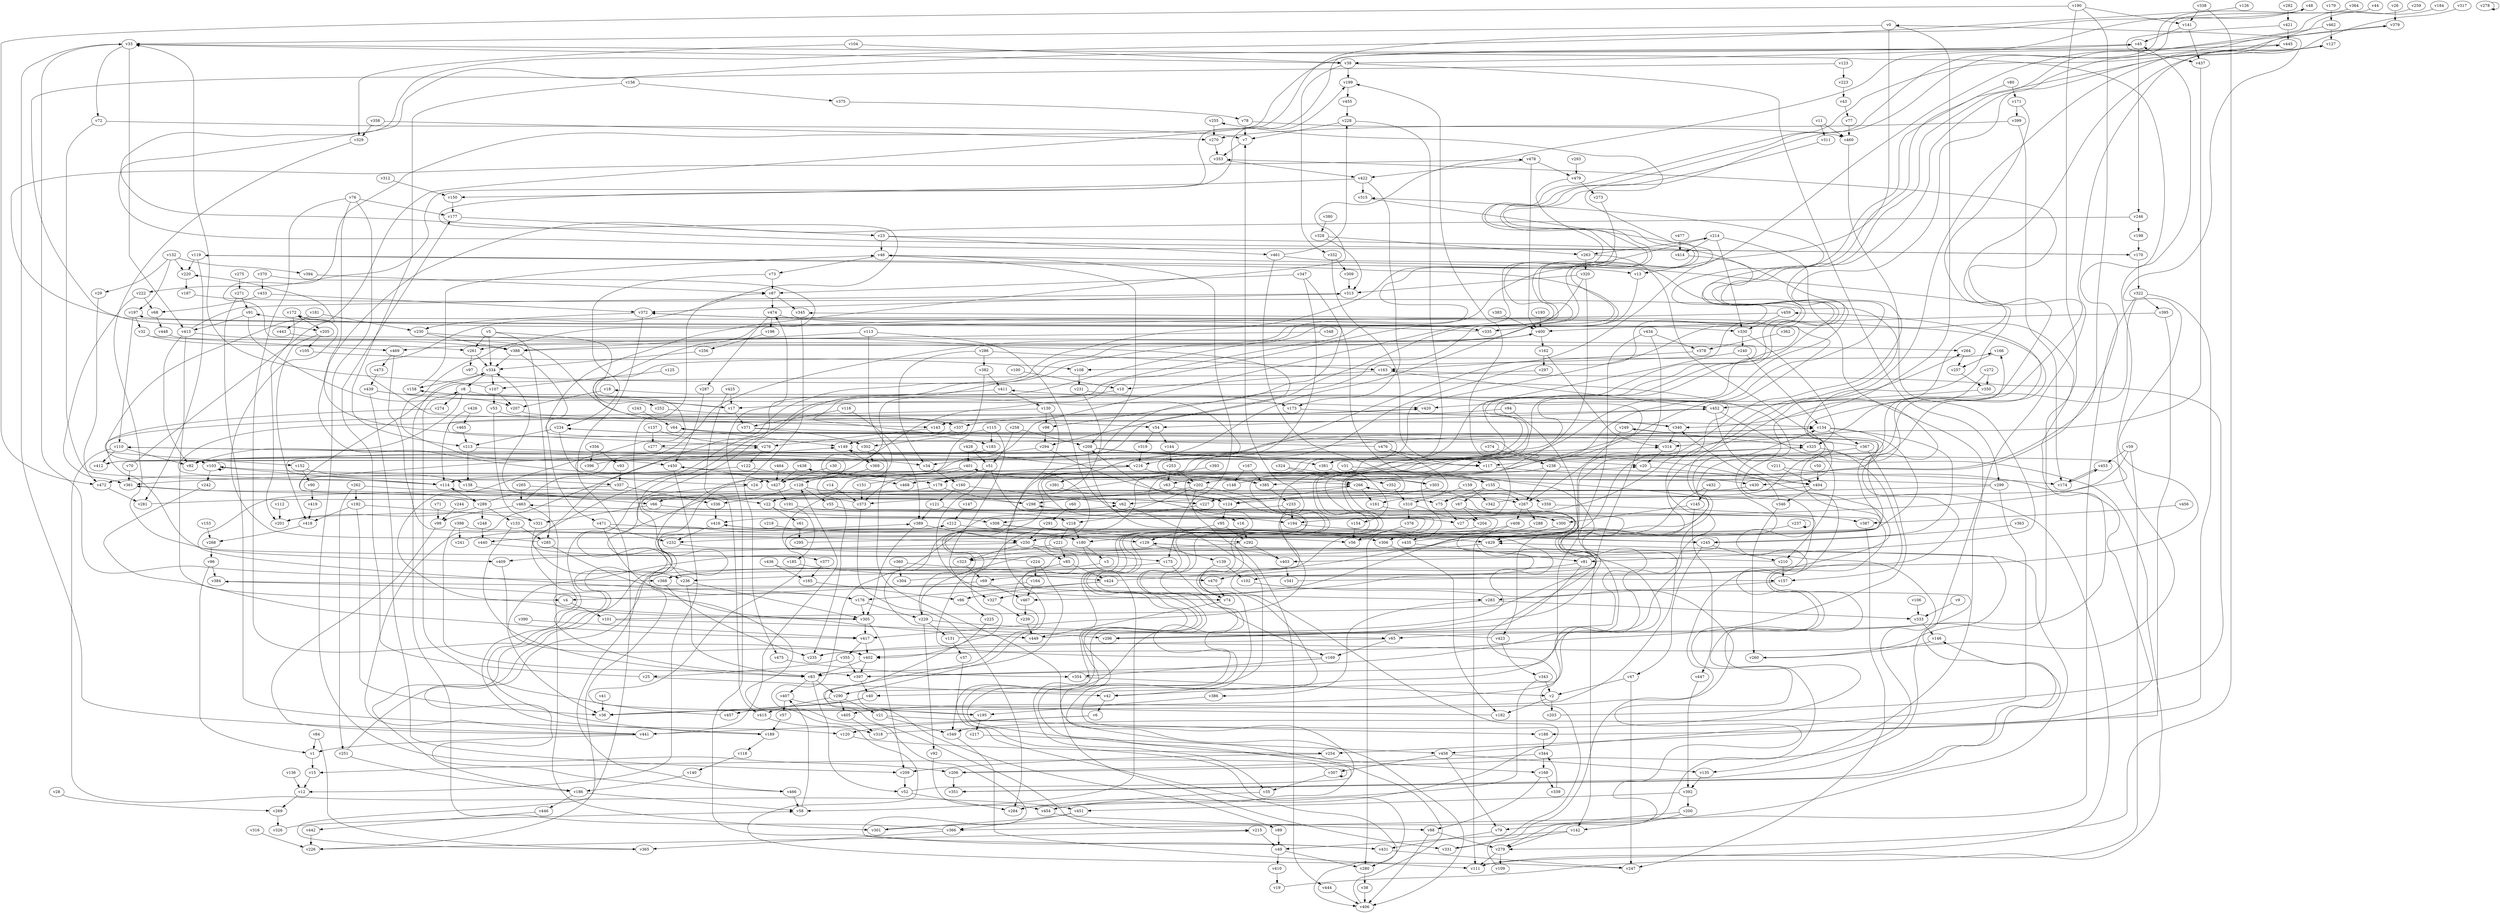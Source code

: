 // Benchmark game 707 - 480 vertices
// time_bound: 137
// targets: v135
digraph G {
    v0 [name="v0", player=1];
    v1 [name="v1", player=0];
    v2 [name="v2", player=1];
    v3 [name="v3", player=1];
    v4 [name="v4", player=0];
    v5 [name="v5", player=0];
    v6 [name="v6", player=0];
    v7 [name="v7", player=0];
    v8 [name="v8", player=0];
    v9 [name="v9", player=1];
    v10 [name="v10", player=1];
    v11 [name="v11", player=0];
    v12 [name="v12", player=1];
    v13 [name="v13", player=1];
    v14 [name="v14", player=0];
    v15 [name="v15", player=0];
    v16 [name="v16", player=1];
    v17 [name="v17", player=1];
    v18 [name="v18", player=0];
    v19 [name="v19", player=1];
    v20 [name="v20", player=1];
    v21 [name="v21", player=0];
    v22 [name="v22", player=0];
    v23 [name="v23", player=1];
    v24 [name="v24", player=1];
    v25 [name="v25", player=1];
    v26 [name="v26", player=1];
    v27 [name="v27", player=0];
    v28 [name="v28", player=1];
    v29 [name="v29", player=1];
    v30 [name="v30", player=0];
    v31 [name="v31", player=1];
    v32 [name="v32", player=0];
    v33 [name="v33", player=1];
    v34 [name="v34", player=1];
    v35 [name="v35", player=0];
    v36 [name="v36", player=0];
    v37 [name="v37", player=0];
    v38 [name="v38", player=0];
    v39 [name="v39", player=0];
    v40 [name="v40", player=1];
    v41 [name="v41", player=1];
    v42 [name="v42", player=1];
    v43 [name="v43", player=0];
    v44 [name="v44", player=0];
    v45 [name="v45", player=1];
    v46 [name="v46", player=0];
    v47 [name="v47", player=0];
    v48 [name="v48", player=0];
    v49 [name="v49", player=1];
    v50 [name="v50", player=0];
    v51 [name="v51", player=0];
    v52 [name="v52", player=1];
    v53 [name="v53", player=0];
    v54 [name="v54", player=0];
    v55 [name="v55", player=1];
    v56 [name="v56", player=0];
    v57 [name="v57", player=1];
    v58 [name="v58", player=1];
    v59 [name="v59", player=0];
    v60 [name="v60", player=0];
    v61 [name="v61", player=0];
    v62 [name="v62", player=0];
    v63 [name="v63", player=0];
    v64 [name="v64", player=1];
    v65 [name="v65", player=1];
    v66 [name="v66", player=1];
    v67 [name="v67", player=1];
    v68 [name="v68", player=0];
    v69 [name="v69", player=0];
    v70 [name="v70", player=0];
    v71 [name="v71", player=1];
    v72 [name="v72", player=0];
    v73 [name="v73", player=1];
    v74 [name="v74", player=1];
    v75 [name="v75", player=0];
    v76 [name="v76", player=1];
    v77 [name="v77", player=0];
    v78 [name="v78", player=0];
    v79 [name="v79", player=1];
    v80 [name="v80", player=1];
    v81 [name="v81", player=0];
    v82 [name="v82", player=1];
    v83 [name="v83", player=0];
    v84 [name="v84", player=0];
    v85 [name="v85", player=1];
    v86 [name="v86", player=0];
    v87 [name="v87", player=0];
    v88 [name="v88", player=1];
    v89 [name="v89", player=1];
    v90 [name="v90", player=0];
    v91 [name="v91", player=1];
    v92 [name="v92", player=0];
    v93 [name="v93", player=0];
    v94 [name="v94", player=0];
    v95 [name="v95", player=0];
    v96 [name="v96", player=1];
    v97 [name="v97", player=1];
    v98 [name="v98", player=0];
    v99 [name="v99", player=1];
    v100 [name="v100", player=1];
    v101 [name="v101", player=1];
    v102 [name="v102", player=0];
    v103 [name="v103", player=0];
    v104 [name="v104", player=0];
    v105 [name="v105", player=1];
    v106 [name="v106", player=1];
    v107 [name="v107", player=1];
    v108 [name="v108", player=1];
    v109 [name="v109", player=0];
    v110 [name="v110", player=0];
    v111 [name="v111", player=0];
    v112 [name="v112", player=0];
    v113 [name="v113", player=1];
    v114 [name="v114", player=1];
    v115 [name="v115", player=1];
    v116 [name="v116", player=0];
    v117 [name="v117", player=1];
    v118 [name="v118", player=0];
    v119 [name="v119", player=0];
    v120 [name="v120", player=1];
    v121 [name="v121", player=1];
    v122 [name="v122", player=1];
    v123 [name="v123", player=1];
    v124 [name="v124", player=1];
    v125 [name="v125", player=1];
    v126 [name="v126", player=1];
    v127 [name="v127", player=0];
    v128 [name="v128", player=0];
    v129 [name="v129", player=0];
    v130 [name="v130", player=1];
    v131 [name="v131", player=0];
    v132 [name="v132", player=1];
    v133 [name="v133", player=1];
    v134 [name="v134", player=0];
    v135 [name="v135", player=0, target=1];
    v136 [name="v136", player=1];
    v137 [name="v137", player=0];
    v138 [name="v138", player=1];
    v139 [name="v139", player=0];
    v140 [name="v140", player=0];
    v141 [name="v141", player=1];
    v142 [name="v142", player=0];
    v143 [name="v143", player=0];
    v144 [name="v144", player=1];
    v145 [name="v145", player=0];
    v146 [name="v146", player=1];
    v147 [name="v147", player=1];
    v148 [name="v148", player=1];
    v149 [name="v149", player=1];
    v150 [name="v150", player=0];
    v151 [name="v151", player=0];
    v152 [name="v152", player=0];
    v153 [name="v153", player=0];
    v154 [name="v154", player=0];
    v155 [name="v155", player=1];
    v156 [name="v156", player=1];
    v157 [name="v157", player=0];
    v158 [name="v158", player=0];
    v159 [name="v159", player=1];
    v160 [name="v160", player=0];
    v161 [name="v161", player=0];
    v162 [name="v162", player=1];
    v163 [name="v163", player=0];
    v164 [name="v164", player=0];
    v165 [name="v165", player=0];
    v166 [name="v166", player=0];
    v167 [name="v167", player=0];
    v168 [name="v168", player=0];
    v169 [name="v169", player=1];
    v170 [name="v170", player=1];
    v171 [name="v171", player=1];
    v172 [name="v172", player=0];
    v173 [name="v173", player=0];
    v174 [name="v174", player=0];
    v175 [name="v175", player=0];
    v176 [name="v176", player=0];
    v177 [name="v177", player=1];
    v178 [name="v178", player=0];
    v179 [name="v179", player=0];
    v180 [name="v180", player=0];
    v181 [name="v181", player=0];
    v182 [name="v182", player=0];
    v183 [name="v183", player=0];
    v184 [name="v184", player=0];
    v185 [name="v185", player=0];
    v186 [name="v186", player=1];
    v187 [name="v187", player=0];
    v188 [name="v188", player=0];
    v189 [name="v189", player=1];
    v190 [name="v190", player=1];
    v191 [name="v191", player=0];
    v192 [name="v192", player=0];
    v193 [name="v193", player=0];
    v194 [name="v194", player=0];
    v195 [name="v195", player=0];
    v196 [name="v196", player=1];
    v197 [name="v197", player=1];
    v198 [name="v198", player=1];
    v199 [name="v199", player=0];
    v200 [name="v200", player=0];
    v201 [name="v201", player=0];
    v202 [name="v202", player=1];
    v203 [name="v203", player=1];
    v204 [name="v204", player=0];
    v205 [name="v205", player=1];
    v206 [name="v206", player=1];
    v207 [name="v207", player=0];
    v208 [name="v208", player=0];
    v209 [name="v209", player=0];
    v210 [name="v210", player=0];
    v211 [name="v211", player=1];
    v212 [name="v212", player=1];
    v213 [name="v213", player=0];
    v214 [name="v214", player=1];
    v215 [name="v215", player=1];
    v216 [name="v216", player=0];
    v217 [name="v217", player=1];
    v218 [name="v218", player=0];
    v219 [name="v219", player=1];
    v220 [name="v220", player=0];
    v221 [name="v221", player=1];
    v222 [name="v222", player=1];
    v223 [name="v223", player=1];
    v224 [name="v224", player=0];
    v225 [name="v225", player=0];
    v226 [name="v226", player=0];
    v227 [name="v227", player=1];
    v228 [name="v228", player=0];
    v229 [name="v229", player=0];
    v230 [name="v230", player=1];
    v231 [name="v231", player=0];
    v232 [name="v232", player=0];
    v233 [name="v233", player=1];
    v234 [name="v234", player=1];
    v235 [name="v235", player=1];
    v236 [name="v236", player=0];
    v237 [name="v237", player=1];
    v238 [name="v238", player=0];
    v239 [name="v239", player=1];
    v240 [name="v240", player=1];
    v241 [name="v241", player=1];
    v242 [name="v242", player=1];
    v243 [name="v243", player=0];
    v244 [name="v244", player=0];
    v245 [name="v245", player=1];
    v246 [name="v246", player=1];
    v247 [name="v247", player=0];
    v248 [name="v248", player=1];
    v249 [name="v249", player=0];
    v250 [name="v250", player=0];
    v251 [name="v251", player=1];
    v252 [name="v252", player=0];
    v253 [name="v253", player=1];
    v254 [name="v254", player=0];
    v255 [name="v255", player=0];
    v256 [name="v256", player=1];
    v257 [name="v257", player=0];
    v258 [name="v258", player=0];
    v259 [name="v259", player=1];
    v260 [name="v260", player=0];
    v261 [name="v261", player=0];
    v262 [name="v262", player=0];
    v263 [name="v263", player=0];
    v264 [name="v264", player=1];
    v265 [name="v265", player=0];
    v266 [name="v266", player=1];
    v267 [name="v267", player=1];
    v268 [name="v268", player=0];
    v269 [name="v269", player=1];
    v270 [name="v270", player=1];
    v271 [name="v271", player=0];
    v272 [name="v272", player=1];
    v273 [name="v273", player=0];
    v274 [name="v274", player=0];
    v275 [name="v275", player=0];
    v276 [name="v276", player=0];
    v277 [name="v277", player=0];
    v278 [name="v278", player=0];
    v279 [name="v279", player=0];
    v280 [name="v280", player=1];
    v281 [name="v281", player=1];
    v282 [name="v282", player=0];
    v283 [name="v283", player=0];
    v284 [name="v284", player=0];
    v285 [name="v285", player=0];
    v286 [name="v286", player=0];
    v287 [name="v287", player=0];
    v288 [name="v288", player=1];
    v289 [name="v289", player=0];
    v290 [name="v290", player=1];
    v291 [name="v291", player=0];
    v292 [name="v292", player=1];
    v293 [name="v293", player=0];
    v294 [name="v294", player=0];
    v295 [name="v295", player=0];
    v296 [name="v296", player=0];
    v297 [name="v297", player=0];
    v298 [name="v298", player=1];
    v299 [name="v299", player=0];
    v300 [name="v300", player=1];
    v301 [name="v301", player=1];
    v302 [name="v302", player=0];
    v303 [name="v303", player=1];
    v304 [name="v304", player=0];
    v305 [name="v305", player=1];
    v306 [name="v306", player=0];
    v307 [name="v307", player=1];
    v308 [name="v308", player=1];
    v309 [name="v309", player=0];
    v310 [name="v310", player=0];
    v311 [name="v311", player=0];
    v312 [name="v312", player=1];
    v313 [name="v313", player=0];
    v314 [name="v314", player=1];
    v315 [name="v315", player=0];
    v316 [name="v316", player=1];
    v317 [name="v317", player=1];
    v318 [name="v318", player=0];
    v319 [name="v319", player=1];
    v320 [name="v320", player=0];
    v321 [name="v321", player=1];
    v322 [name="v322", player=0];
    v323 [name="v323", player=1];
    v324 [name="v324", player=0];
    v325 [name="v325", player=0];
    v326 [name="v326", player=0];
    v327 [name="v327", player=1];
    v328 [name="v328", player=1];
    v329 [name="v329", player=1];
    v330 [name="v330", player=0];
    v331 [name="v331", player=0];
    v332 [name="v332", player=1];
    v333 [name="v333", player=1];
    v334 [name="v334", player=1];
    v335 [name="v335", player=0];
    v336 [name="v336", player=0];
    v337 [name="v337", player=0];
    v338 [name="v338", player=1];
    v339 [name="v339", player=1];
    v340 [name="v340", player=0];
    v341 [name="v341", player=1];
    v342 [name="v342", player=1];
    v343 [name="v343", player=0];
    v344 [name="v344", player=1];
    v345 [name="v345", player=0];
    v346 [name="v346", player=1];
    v347 [name="v347", player=1];
    v348 [name="v348", player=0];
    v349 [name="v349", player=0];
    v350 [name="v350", player=1];
    v351 [name="v351", player=1];
    v352 [name="v352", player=0];
    v353 [name="v353", player=0];
    v354 [name="v354", player=0];
    v355 [name="v355", player=0];
    v356 [name="v356", player=1];
    v357 [name="v357", player=0];
    v358 [name="v358", player=0];
    v359 [name="v359", player=1];
    v360 [name="v360", player=0];
    v361 [name="v361", player=1];
    v362 [name="v362", player=0];
    v363 [name="v363", player=1];
    v364 [name="v364", player=1];
    v365 [name="v365", player=0];
    v366 [name="v366", player=0];
    v367 [name="v367", player=1];
    v368 [name="v368", player=0];
    v369 [name="v369", player=1];
    v370 [name="v370", player=0];
    v371 [name="v371", player=0];
    v372 [name="v372", player=1];
    v373 [name="v373", player=0];
    v374 [name="v374", player=0];
    v375 [name="v375", player=1];
    v376 [name="v376", player=0];
    v377 [name="v377", player=1];
    v378 [name="v378", player=0];
    v379 [name="v379", player=0];
    v380 [name="v380", player=1];
    v381 [name="v381", player=1];
    v382 [name="v382", player=0];
    v383 [name="v383", player=0];
    v384 [name="v384", player=1];
    v385 [name="v385", player=0];
    v386 [name="v386", player=0];
    v387 [name="v387", player=1];
    v388 [name="v388", player=0];
    v389 [name="v389", player=1];
    v390 [name="v390", player=0];
    v391 [name="v391", player=0];
    v392 [name="v392", player=1];
    v393 [name="v393", player=0];
    v394 [name="v394", player=0];
    v395 [name="v395", player=1];
    v396 [name="v396", player=1];
    v397 [name="v397", player=0];
    v398 [name="v398", player=1];
    v399 [name="v399", player=1];
    v400 [name="v400", player=0];
    v401 [name="v401", player=0];
    v402 [name="v402", player=0];
    v403 [name="v403", player=1];
    v404 [name="v404", player=1];
    v405 [name="v405", player=0];
    v406 [name="v406", player=1];
    v407 [name="v407", player=0];
    v408 [name="v408", player=1];
    v409 [name="v409", player=0];
    v410 [name="v410", player=0];
    v411 [name="v411", player=1];
    v412 [name="v412", player=0];
    v413 [name="v413", player=0];
    v414 [name="v414", player=0];
    v415 [name="v415", player=0];
    v416 [name="v416", player=0];
    v417 [name="v417", player=0];
    v418 [name="v418", player=1];
    v419 [name="v419", player=1];
    v420 [name="v420", player=0];
    v421 [name="v421", player=1];
    v422 [name="v422", player=1];
    v423 [name="v423", player=0];
    v424 [name="v424", player=1];
    v425 [name="v425", player=1];
    v426 [name="v426", player=0];
    v427 [name="v427", player=0];
    v428 [name="v428", player=1];
    v429 [name="v429", player=0];
    v430 [name="v430", player=0];
    v431 [name="v431", player=1];
    v432 [name="v432", player=1];
    v433 [name="v433", player=0];
    v434 [name="v434", player=0];
    v435 [name="v435", player=1];
    v436 [name="v436", player=1];
    v437 [name="v437", player=0];
    v438 [name="v438", player=0];
    v439 [name="v439", player=1];
    v440 [name="v440", player=1];
    v441 [name="v441", player=1];
    v442 [name="v442", player=0];
    v443 [name="v443", player=1];
    v444 [name="v444", player=0];
    v445 [name="v445", player=1];
    v446 [name="v446", player=0];
    v447 [name="v447", player=0];
    v448 [name="v448", player=1];
    v449 [name="v449", player=0];
    v450 [name="v450", player=1];
    v451 [name="v451", player=0];
    v452 [name="v452", player=1];
    v453 [name="v453", player=1];
    v454 [name="v454", player=1];
    v455 [name="v455", player=0];
    v456 [name="v456", player=0];
    v457 [name="v457", player=1];
    v458 [name="v458", player=1];
    v459 [name="v459", player=0];
    v460 [name="v460", player=1];
    v461 [name="v461", player=1];
    v462 [name="v462", player=1];
    v463 [name="v463", player=0];
    v464 [name="v464", player=0];
    v465 [name="v465", player=1];
    v466 [name="v466", player=0];
    v467 [name="v467", player=0];
    v468 [name="v468", player=1];
    v469 [name="v469", player=0];
    v470 [name="v470", player=1];
    v471 [name="v471", player=1];
    v472 [name="v472", player=1];
    v473 [name="v473", player=0];
    v474 [name="v474", player=1];
    v475 [name="v475", player=1];
    v476 [name="v476", player=0];
    v477 [name="v477", player=1];
    v478 [name="v478", player=1];
    v479 [name="v479", player=1];

    v0 -> v340;
    v1 -> v15;
    v2 -> v182;
    v3 -> v466 [constraint="t >= 5"];
    v4 -> v101;
    v5 -> v252 [constraint="t < 12"];
    v6 -> v120;
    v7 -> v353;
    v8 -> v82;
    v9 -> v333;
    v10 -> v17;
    v11 -> v311;
    v12 -> v269;
    v13 -> v335;
    v14 -> v373;
    v15 -> v12;
    v16 -> v292;
    v17 -> v166 [constraint="t mod 5 == 0"];
    v18 -> v207;
    v19 -> v149 [constraint="t >= 1"];
    v20 -> v404;
    v21 -> v349;
    v22 -> v315 [constraint="t >= 1"];
    v23 -> v69 [constraint="t >= 5"];
    v24 -> v204 [constraint="t mod 4 == 0"];
    v25 -> v42;
    v26 -> v379;
    v27 -> v199;
    v28 -> v269;
    v29 -> v472;
    v30 -> v427;
    v31 -> v155;
    v32 -> v469;
    v33 -> v413;
    v34 -> v160;
    v35 -> v454;
    v36 -> v103 [constraint="t mod 4 == 1"];
    v37 -> v349;
    v38 -> v406;
    v39 -> v199;
    v40 -> v36;
    v41 -> v36;
    v42 -> v6;
    v43 -> v77;
    v44 -> v294 [constraint="t >= 5"];
    v45 -> v39;
    v46 -> v208;
    v47 -> v247;
    v48 -> v222 [constraint="t mod 4 == 1"];
    v49 -> v280;
    v50 -> v404;
    v51 -> v27;
    v52 -> v379 [constraint="t < 15"];
    v53 -> v321;
    v54 -> v319;
    v55 -> v467 [constraint="t < 5"];
    v56 -> v166 [constraint="t < 15"];
    v57 -> v189;
    v58 -> v407;
    v59 -> v194;
    v60 -> v291;
    v61 -> v295;
    v62 -> v42;
    v63 -> v406 [constraint="t < 11"];
    v64 -> v440 [constraint="t >= 5"];
    v65 -> v235;
    v66 -> v40 [constraint="t mod 5 == 4"];
    v67 -> v204;
    v68 -> v448;
    v69 -> v4;
    v70 -> v48 [constraint="t mod 5 == 1"];
    v71 -> v99;
    v72 -> v7;
    v73 -> v234;
    v74 -> v449;
    v75 -> v27;
    v76 -> v402;
    v77 -> v460;
    v78 -> v460;
    v79 -> v431;
    v80 -> v290 [constraint="t >= 3"];
    v81 -> v470;
    v82 -> v172 [constraint="t < 10"];
    v83 -> v407;
    v84 -> v365;
    v85 -> v424;
    v86 -> v225;
    v87 -> v474;
    v88 -> v279;
    v89 -> v49;
    v90 -> v419;
    v91 -> v207;
    v92 -> v454;
    v93 -> v357;
    v94 -> v423;
    v95 -> v129;
    v96 -> v1;
    v97 -> v36 [constraint="t < 9"];
    v98 -> v294;
    v99 -> v441 [constraint="t mod 3 == 0"];
    v100 -> v10;
    v101 -> v416 [constraint="t >= 4"];
    v102 -> v405 [constraint="t >= 5"];
    v103 -> v114;
    v104 -> v39;
    v105 -> v108;
    v106 -> v333;
    v107 -> v53;
    v108 -> v231;
    v109 -> v46 [constraint="t mod 2 == 0"];
    v110 -> v412;
    v111 -> v361 [constraint="t mod 5 == 2"];
    v112 -> v201;
    v113 -> v194;
    v114 -> v452 [constraint="t >= 1"];
    v115 -> v183;
    v116 -> v389;
    v117 -> v430;
    v118 -> v140;
    v119 -> v13;
    v120 -> v254;
    v121 -> v279 [constraint="t mod 4 == 0"];
    v122 -> v468;
    v123 -> v205 [constraint="t >= 2"];
    v124 -> v208;
    v125 -> v107;
    v126 -> v170 [constraint="t < 11"];
    v127 -> v277 [constraint="t mod 3 == 1"];
    v128 -> v55;
    v129 -> v139;
    v130 -> v103 [constraint="t mod 3 == 2"];
    v131 -> v91 [constraint="t < 7"];
    v132 -> v29;
    v133 -> v83;
    v134 -> v245;
    v135 -> v392;
    v136 -> v12;
    v137 -> v277;
    v138 -> v66;
    v139 -> v74;
    v140 -> v186;
    v141 -> v45;
    v142 -> v49;
    v143 -> v276;
    v144 -> v253;
    v145 -> v300;
    v146 -> v260;
    v147 -> v212;
    v148 -> v249 [constraint="t mod 3 == 0"];
    v149 -> v369;
    v150 -> v177;
    v151 -> v411 [constraint="t mod 3 == 0"];
    v152 -> v138;
    v153 -> v268;
    v154 -> v56;
    v155 -> v75;
    v156 -> v213;
    v157 -> v283;
    v158 -> v16 [constraint="t >= 4"];
    v159 -> v310;
    v160 -> v121;
    v161 -> v327 [constraint="t < 15"];
    v162 -> v314;
    v163 -> v10;
    v164 -> v305 [constraint="t >= 3"];
    v165 -> v86;
    v166 -> v257;
    v167 -> v385;
    v168 -> v339;
    v169 -> v401 [constraint="t < 7"];
    v170 -> v45 [constraint="t mod 2 == 1"];
    v171 -> v232 [constraint="t < 5"];
    v172 -> v201;
    v173 -> v340;
    v174 -> v453;
    v175 -> v236;
    v176 -> v229;
    v177 -> v23;
    v178 -> v298;
    v179 -> v462;
    v180 -> v3;
    v181 -> v443;
    v182 -> v234 [constraint="t < 8"];
    v183 -> v357 [constraint="t >= 2"];
    v184 -> v397 [constraint="t < 6"];
    v185 -> v424;
    v186 -> v58;
    v187 -> v296 [constraint="t < 5"];
    v188 -> v344;
    v189 -> v214 [constraint="t >= 1"];
    v190 -> v472;
    v191 -> v218;
    v192 -> v36;
    v193 -> v400;
    v194 -> v245;
    v195 -> v212 [constraint="t >= 5"];
    v196 -> v256;
    v197 -> v110;
    v198 -> v170;
    v199 -> v455;
    v200 -> v79;
    v201 -> v62 [constraint="t >= 1"];
    v202 -> v168 [constraint="t mod 5 == 3"];
    v203 -> v163 [constraint="t mod 4 == 0"];
    v204 -> v186 [constraint="t mod 2 == 0"];
    v205 -> v105;
    v206 -> v351;
    v207 -> v143;
    v208 -> v20 [constraint="t >= 1"];
    v209 -> v52;
    v210 -> v255 [constraint="t < 13"];
    v211 -> v349 [constraint="t mod 5 == 0"];
    v212 -> v129;
    v213 -> v138;
    v214 -> v135;
    v215 -> v49;
    v216 -> v24;
    v217 -> v458;
    v218 -> v221;
    v219 -> v180;
    v220 -> v187;
    v221 -> v402 [constraint="t mod 5 == 3"];
    v222 -> v361;
    v223 -> v43;
    v224 -> v220 [constraint="t >= 5"];
    v225 -> v402;
    v226 -> v215 [constraint="t < 15"];
    v227 -> v276 [constraint="t >= 1"];
    v228 -> v7;
    v229 -> v134 [constraint="t < 12"];
    v230 -> v82 [constraint="t < 14"];
    v231 -> v22;
    v232 -> v397 [constraint="t < 15"];
    v233 -> v431 [constraint="t mod 5 == 2"];
    v234 -> v416 [constraint="t mod 4 == 2"];
    v235 -> v45 [constraint="t mod 5 == 3"];
    v236 -> v305;
    v237 -> v306;
    v238 -> v174;
    v239 -> v449;
    v240 -> v108;
    v241 -> v389 [constraint="t mod 2 == 0"];
    v242 -> v417 [constraint="t < 6"];
    v243 -> v64;
    v244 -> v99;
    v245 -> v47;
    v246 -> v183 [constraint="t mod 5 == 0"];
    v247 -> v384 [constraint="t >= 3"];
    v248 -> v440;
    v249 -> v267;
    v250 -> v85;
    v251 -> v266 [constraint="t mod 2 == 1"];
    v252 -> v337;
    v253 -> v202;
    v254 -> v209;
    v255 -> v270;
    v256 -> v334;
    v257 -> v350;
    v258 -> v208;
    v259 -> v35 [constraint="t >= 3"];
    v260 -> v129 [constraint="t >= 4"];
    v261 -> v334;
    v262 -> v192;
    v263 -> v430;
    v264 -> v257;
    v265 -> v463;
    v266 -> v161;
    v267 -> v408;
    v268 -> v96;
    v269 -> v326;
    v270 -> v353;
    v271 -> v91;
    v272 -> v279 [constraint="t >= 5"];
    v273 -> v180 [constraint="t < 15"];
    v274 -> v152 [constraint="t >= 5"];
    v275 -> v271;
    v276 -> v420 [constraint="t < 8"];
    v277 -> v102 [constraint="t < 12"];
    v278 -> v278;
    v279 -> v109;
    v280 -> v38;
    v281 -> v110 [constraint="t >= 1"];
    v282 -> v421;
    v283 -> v386;
    v284 -> v372 [constraint="t < 11"];
    v285 -> v172 [constraint="t >= 2"];
    v286 -> v34;
    v287 -> v450;
    v288 -> v435;
    v289 -> v267 [constraint="t mod 2 == 0"];
    v290 -> v405;
    v291 -> v250;
    v292 -> v229 [constraint="t < 14"];
    v293 -> v479;
    v294 -> v75;
    v295 -> v197 [constraint="t mod 4 == 0"];
    v296 -> v134 [constraint="t mod 3 == 1"];
    v297 -> v227 [constraint="t < 7"];
    v298 -> v114 [constraint="t mod 2 == 0"];
    v299 -> v314 [constraint="t mod 4 == 0"];
    v300 -> v445 [constraint="t >= 1"];
    v301 -> v429 [constraint="t mod 3 == 1"];
    v302 -> v369;
    v303 -> v134 [constraint="t < 11"];
    v304 -> v298 [constraint="t >= 4"];
    v305 -> v209;
    v306 -> v182;
    v307 -> v15 [constraint="t mod 4 == 3"];
    v308 -> v292;
    v309 -> v313;
    v310 -> v280;
    v311 -> v266 [constraint="t >= 4"];
    v312 -> v150;
    v313 -> v372;
    v314 -> v20;
    v315 -> v98 [constraint="t mod 2 == 1"];
    v316 -> v226;
    v317 -> v351 [constraint="t < 9"];
    v318 -> v463 [constraint="t < 5"];
    v319 -> v216;
    v320 -> v313;
    v321 -> v236;
    v322 -> v366;
    v323 -> v18 [constraint="t < 14"];
    v324 -> v266;
    v325 -> v157;
    v326 -> v58 [constraint="t < 9"];
    v327 -> v239;
    v328 -> v313;
    v329 -> v409;
    v330 -> v240;
    v331 -> v450 [constraint="t < 11"];
    v332 -> v309;
    v333 -> v146;
    v334 -> v158;
    v335 -> v478 [constraint="t >= 4"];
    v336 -> v416;
    v337 -> v149;
    v338 -> v141;
    v339 -> v344;
    v340 -> v199 [constraint="t >= 1"];
    v341 -> v158 [constraint="t < 9"];
    v342 -> v353 [constraint="t mod 3 == 0"];
    v343 -> v284;
    v344 -> v168;
    v345 -> v475;
    v346 -> v260;
    v347 -> v216;
    v348 -> v469;
    v349 -> v111;
    v350 -> v452;
    v351 -> v146 [constraint="t mod 5 == 4"];
    v352 -> v310;
    v353 -> v422;
    v354 -> v2;
    v355 -> v25;
    v356 -> v93;
    v357 -> v176 [constraint="t < 15"];
    v358 -> v329;
    v359 -> v387;
    v360 -> v304;
    v361 -> v289 [constraint="t mod 2 == 0"];
    v362 -> v378;
    v363 -> v245;
    v364 -> v466 [constraint="t >= 5"];
    v365 -> v110 [constraint="t >= 5"];
    v366 -> v334;
    v367 -> v127 [constraint="t mod 3 == 0"];
    v368 -> v0 [constraint="t < 8"];
    v369 -> v128;
    v370 -> v337 [constraint="t >= 1"];
    v371 -> v412 [constraint="t >= 1"];
    v372 -> v226;
    v373 -> v284;
    v374 -> v238;
    v375 -> v78;
    v376 -> v56;
    v377 -> v165;
    v378 -> v163;
    v379 -> v391 [constraint="t mod 3 == 1"];
    v380 -> v328;
    v381 -> v303;
    v382 -> v114;
    v383 -> v400;
    v384 -> v351 [constraint="t >= 2"];
    v385 -> v438 [constraint="t mod 5 == 3"];
    v386 -> v195;
    v387 -> v247;
    v388 -> v334;
    v389 -> v250;
    v390 -> v417;
    v391 -> v124;
    v392 -> v200;
    v393 -> v468;
    v394 -> v87;
    v395 -> v254;
    v396 -> v325 [constraint="t >= 3"];
    v397 -> v40;
    v398 -> v397;
    v399 -> v174;
    v400 -> v162;
    v401 -> v472;
    v402 -> v83;
    v403 -> v323 [constraint="t mod 2 == 0"];
    v404 -> v75;
    v405 -> v318;
    v406 -> v345 [constraint="t >= 3"];
    v407 -> v57;
    v408 -> v250;
    v409 -> v36;
    v410 -> v19;
    v411 -> v83 [constraint="t < 8"];
    v412 -> v459 [constraint="t >= 3"];
    v413 -> v313 [constraint="t >= 1"];
    v414 -> v63 [constraint="t mod 3 == 1"];
    v415 -> v318 [constraint="t >= 4"];
    v416 -> v403 [constraint="t mod 5 == 4"];
    v417 -> v402;
    v418 -> v268;
    v419 -> v418;
    v420 -> v337;
    v421 -> v437 [constraint="t >= 4"];
    v422 -> v315;
    v423 -> v119 [constraint="t < 11"];
    v424 -> v176;
    v425 -> v415;
    v426 -> v465;
    v427 -> v20 [constraint="t < 6"];
    v428 -> v216;
    v429 -> v215 [constraint="t >= 2"];
    v430 -> v189 [constraint="t >= 5"];
    v431 -> v247;
    v432 -> v145;
    v433 -> v68;
    v434 -> v42;
    v435 -> v266 [constraint="t mod 5 == 2"];
    v436 -> v157 [constraint="t >= 2"];
    v437 -> v314;
    v438 -> v427;
    v439 -> v305 [constraint="t < 5"];
    v440 -> v206 [constraint="t >= 3"];
    v441 -> v149 [constraint="t mod 5 == 3"];
    v442 -> v226;
    v443 -> v280 [constraint="t < 8"];
    v444 -> v406;
    v445 -> v264 [constraint="t < 13"];
    v446 -> v442;
    v447 -> v392;
    v448 -> v134 [constraint="t >= 2"];
    v449 -> v264 [constraint="t >= 3"];
    v450 -> v12;
    v451 -> v301;
    v452 -> v210;
    v453 -> v174;
    v454 -> v64 [constraint="t >= 1"];
    v455 -> v228;
    v456 -> v387;
    v457 -> v8;
    v458 -> v79;
    v459 -> v450 [constraint="t >= 2"];
    v460 -> v81;
    v461 -> v89 [constraint="t < 5"];
    v462 -> v406 [constraint="t >= 3"];
    v463 -> v400 [constraint="t < 5"];
    v464 -> v427;
    v465 -> v213;
    v466 -> v58;
    v467 -> v239;
    v468 -> v33 [constraint="t mod 3 == 2"];
    v469 -> v473;
    v470 -> v74;
    v471 -> v56;
    v472 -> v281;
    v473 -> v439;
    v474 -> v330;
    v475 -> v354;
    v476 -> v127 [constraint="t >= 3"];
    v477 -> v414;
    v478 -> v400;
    v479 -> v377 [constraint="t >= 5"];
    v459 -> v330;
    v373 -> v334;
    v332 -> v117;
    v23 -> v461;
    v63 -> v373;
    v130 -> v283;
    v458 -> v307;
    v392 -> v451;
    v84 -> v1;
    v88 -> v406;
    v202 -> v444;
    v103 -> v103;
    v2 -> v203;
    v366 -> v365;
    v262 -> v251;
    v356 -> v396;
    v190 -> v65;
    v113 -> v235;
    v411 -> v130;
    v371 -> v302;
    v167 -> v148;
    v325 -> v117;
    v474 -> v196;
    v180 -> v58;
    v323 -> v69;
    v425 -> v17;
    v431 -> v474;
    v338 -> v279;
    v294 -> v82;
    v40 -> v457;
    v119 -> v220;
    v70 -> v361;
    v234 -> v213;
    v476 -> v161;
    v290 -> v21;
    v370 -> v433;
    v168 -> v88;
    v289 -> v201;
    v67 -> v300;
    v227 -> v218;
    v322 -> v395;
    v116 -> v371;
    v413 -> v4;
    v51 -> v178;
    v141 -> v437;
    v107 -> v33;
    v286 -> v382;
    v101 -> v296;
    v450 -> v427;
    v128 -> v267;
    v423 -> v343;
    v83 -> v52;
    v402 -> v397;
    v322 -> v188;
    v461 -> v62;
    v21 -> v188;
    v310 -> v376;
    v372 -> v335;
    v142 -> v331;
    v347 -> v155;
    v132 -> v220;
    v320 -> v385;
    v169 -> v354;
    v152 -> v90;
    v76 -> v178;
    v347 -> v87;
    v372 -> v230;
    v95 -> v292;
    v434 -> v378;
    v85 -> v368;
    v231 -> v173;
    v421 -> v445;
    v469 -> v429;
    v404 -> v346;
    v114 -> v289;
    v289 -> v248;
    v307 -> v307;
    v5 -> v334;
    v128 -> v336;
    v32 -> v261;
    v176 -> v305;
    v238 -> v267;
    v123 -> v223;
    v202 -> v298;
    v286 -> v163;
    v428 -> v51;
    v401 -> v373;
    v229 -> v131;
    v283 -> v333;
    v258 -> v51;
    v360 -> v470;
    v328 -> v263;
    v5 -> v261;
    v151 -> v373;
    v265 -> v227;
    v398 -> v241;
    v46 -> v73;
    v170 -> v322;
    v435 -> v81;
    v94 -> v143;
    v452 -> v54;
    v8 -> v274;
    v17 -> v371;
    v451 -> v366;
    v228 -> v381;
    v355 -> v397;
    v189 -> v118;
    v422 -> v173;
    v73 -> v87;
    v250 -> v323;
    v416 -> v232;
    v91 -> v413;
    v76 -> v177;
    v218 -> v180;
    v398 -> v250;
    v52 -> v284;
    v192 -> v418;
    v285 -> v176;
    v400 -> v388;
    v46 -> v175;
    v478 -> v422;
    v23 -> v46;
    v107 -> v207;
    v221 -> v85;
    v216 -> v385;
    v382 -> v411;
    v53 -> v54;
    v208 -> v381;
    v39 -> v299;
    v334 -> v8;
    v64 -> v149;
    v224 -> v164;
    v407 -> v195;
    v229 -> v92;
    v121 -> v389;
    v299 -> v458;
    v236 -> v87;
    v131 -> v37;
    v441 -> v33;
    v324 -> v352;
    v476 -> v117;
    v122 -> v361;
    v276 -> v122;
    v395 -> v400;
    v160 -> v62;
    v272 -> v350;
    v132 -> v197;
    v262 -> v22;
    v137 -> v276;
    v72 -> v114;
    v133 -> v285;
    v428 -> v401;
    v31 -> v154;
    v238 -> v178;
    v413 -> v82;
    v300 -> v429;
    v261 -> v97;
    v214 -> v330;
    v245 -> v210;
    v229 -> v65;
    v195 -> v217;
    v236 -> v83;
    v224 -> v83;
    v432 -> v429;
    v158 -> v46;
    v289 -> v133;
    v163 -> v452;
    v181 -> v230;
    v424 -> v7;
    v303 -> v124;
    v113 -> v388;
    v427 -> v191;
    v237 -> v237;
    v302 -> v331;
    v344 -> v206;
    v413 -> v388;
    v11 -> v460;
    v205 -> v418;
    v49 -> v410;
    v434 -> v142;
    v330 -> v325;
    v115 -> v302;
    v192 -> v321;
    v290 -> v415;
    v307 -> v35;
    v251 -> v186;
    v271 -> v120;
    v25 -> v177;
    v233 -> v194;
    v458 -> v135;
    v139 -> v102;
    v399 -> v270;
    v368 -> v235;
    v292 -> v403;
    v403 -> v341;
    v441 -> v1;
    v191 -> v185;
    v45 -> v246;
    v33 -> v368;
    v426 -> v114;
    v164 -> v467;
    v59 -> v453;
    v47 -> v2;
    v190 -> v202;
    v162 -> v297;
    v110 -> v451;
    v305 -> v417;
    v0 -> v33;
    v401 -> v202;
    v433 -> v372;
    v408 -> v111;
    v159 -> v342;
    v222 -> v68;
    v253 -> v63;
    v78 -> v7;
    v230 -> v388;
    v250 -> v175;
    v422 -> v150;
    v424 -> v86;
    v263 -> v320;
    v130 -> v98;
    v463 -> v301;
    v214 -> v414;
    v5 -> v285;
    v110 -> v82;
    v104 -> v329;
    v246 -> v198;
    v216 -> v114;
    v474 -> v287;
    v172 -> v205;
    v33 -> v39;
    v66 -> v321;
    v96 -> v384;
    v308 -> v306;
    v6 -> v441;
    v197 -> v32;
    v119 -> v281;
    v0 -> v13;
    v80 -> v171;
    v200 -> v142;
    v134 -> v180;
    v103 -> v242;
    v171 -> v399;
    v320 -> v261;
    v134 -> v367;
    v441 -> v128;
    v436 -> v165;
    v233 -> v417;
    v357 -> v336;
    v249 -> v325;
    v155 -> v67;
    v87 -> v345;
    v155 -> v359;
    v478 -> v479;
    v124 -> v95;
    v132 -> v394;
    v39 -> v332;
    v211 -> v404;
    v175 -> v169;
    v22 -> v308;
    v462 -> v127;
    v59 -> v111;
    v322 -> v420;
    v76 -> v206;
    v51 -> v74;
    v439 -> v209;
    v54 -> v144;
    v388 -> v471;
    v214 -> v263;
    v334 -> v107;
    v279 -> v111;
    v208 -> v245;
    v417 -> v355;
    v343 -> v2;
    v213 -> v34;
    v8 -> v420;
    v145 -> v447;
    v81 -> v296;
    v240 -> v134;
    v299 -> v227;
    v452 -> v404;
    v83 -> v290;
    v115 -> v327;
    v463 -> v99;
    v250 -> v409;
    v389 -> v305;
    v234 -> v24;
    v471 -> v449;
    v367 -> v34;
    v454 -> v88;
    v69 -> v467;
    v65 -> v169;
    v267 -> v288;
    v461 -> v228;
    v266 -> v124;
    v178 -> v66;
    v471 -> v232;
    v208 -> v117;
    v210 -> v157;
    v190 -> v141;
    v33 -> v72;
    v202 -> v308;
    v340 -> v314;
    v186 -> v446;
    v385 -> v233;
    v22 -> v61;
    v346 -> v340;
    v156 -> v375;
    v439 -> v17;
    v358 -> v270;
    v479 -> v273;
    v367 -> v402;
}
